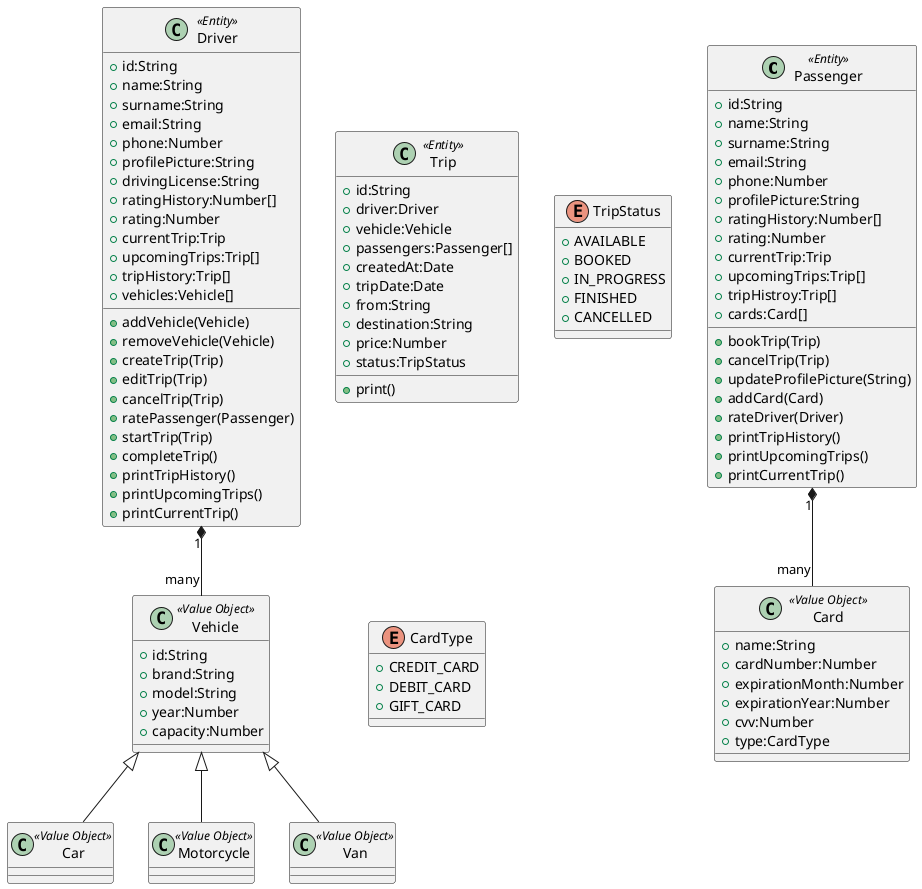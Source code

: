 @startuml Tryp

class Passenger <<Entity>>{
    +id:String
    +name:String
    +surname:String
    +email:String
    +phone:Number
    +profilePicture:String
    +ratingHistory:Number[]
    +rating:Number
    +currentTrip:Trip
    +upcomingTrips:Trip[]
    +tripHistroy:Trip[]
    +cards:Card[]

    +bookTrip(Trip)
    +cancelTrip(Trip)
    +updateProfilePicture(String)
    +addCard(Card)
    +rateDriver(Driver)
    +printTripHistory()
    +printUpcomingTrips()
    +printCurrentTrip()

}

class Driver <<Entity>>{
    +id:String
    +name:String
    +surname:String
    +email:String
    +phone:Number
    +profilePicture:String
    +drivingLicense:String
    +ratingHistory:Number[]
    +rating:Number
    +currentTrip:Trip
    +upcomingTrips:Trip[]
    +tripHistory:Trip[]
    +vehicles:Vehicle[]

    +addVehicle(Vehicle)
    +removeVehicle(Vehicle)
    +createTrip(Trip)
    +editTrip(Trip)
    +cancelTrip(Trip)
    +ratePassenger(Passenger)
    +startTrip(Trip)
    +completeTrip()
    +printTripHistory()
    +printUpcomingTrips()
    +printCurrentTrip()
}

class Vehicle <<Value Object>>{
    +id:String
    +brand:String
    +model:String
    +year:Number
    +capacity:Number
}

class Car <<Value Object>>{

}

class Motorcycle <<Value Object>>{

}

class Van <<Value Object>>{

}


class Trip <<Entity>>{
    +id:String
    +driver:Driver
    +vehicle:Vehicle
    +passengers:Passenger[]
    +createdAt:Date
    +tripDate:Date
    +from:String
    +destination:String
    +price:Number
    +status:TripStatus

    +print()
}



enum TripStatus{
    +AVAILABLE
    +BOOKED
    +IN_PROGRESS
    +FINISHED
    +CANCELLED
}



class Card <<Value Object>>{
    +name:String
    +cardNumber:Number
    +expirationMonth:Number
    +expirationYear:Number
    +cvv:Number
    +type:CardType
}

enum CardType{
    +CREDIT_CARD
    +DEBIT_CARD
    +GIFT_CARD
}

Driver "1" *-- "many" Vehicle

Passenger "1" *-- "many" Card


Car -up-|> Vehicle
Van -up-|> Vehicle
Motorcycle -up-|> Vehicle

@enduml
